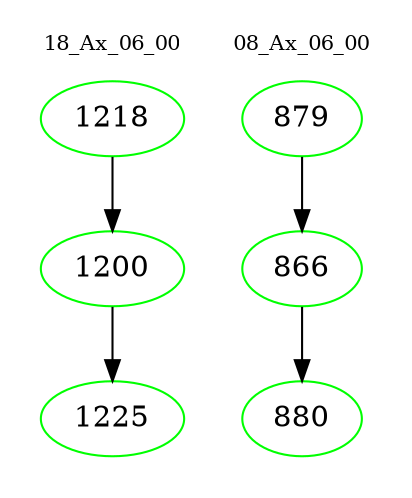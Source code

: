 digraph{
subgraph cluster_0 {
color = white
label = "18_Ax_06_00";
fontsize=10;
T0_1218 [label="1218", color="green"]
T0_1218 -> T0_1200 [color="black"]
T0_1200 [label="1200", color="green"]
T0_1200 -> T0_1225 [color="black"]
T0_1225 [label="1225", color="green"]
}
subgraph cluster_1 {
color = white
label = "08_Ax_06_00";
fontsize=10;
T1_879 [label="879", color="green"]
T1_879 -> T1_866 [color="black"]
T1_866 [label="866", color="green"]
T1_866 -> T1_880 [color="black"]
T1_880 [label="880", color="green"]
}
}
